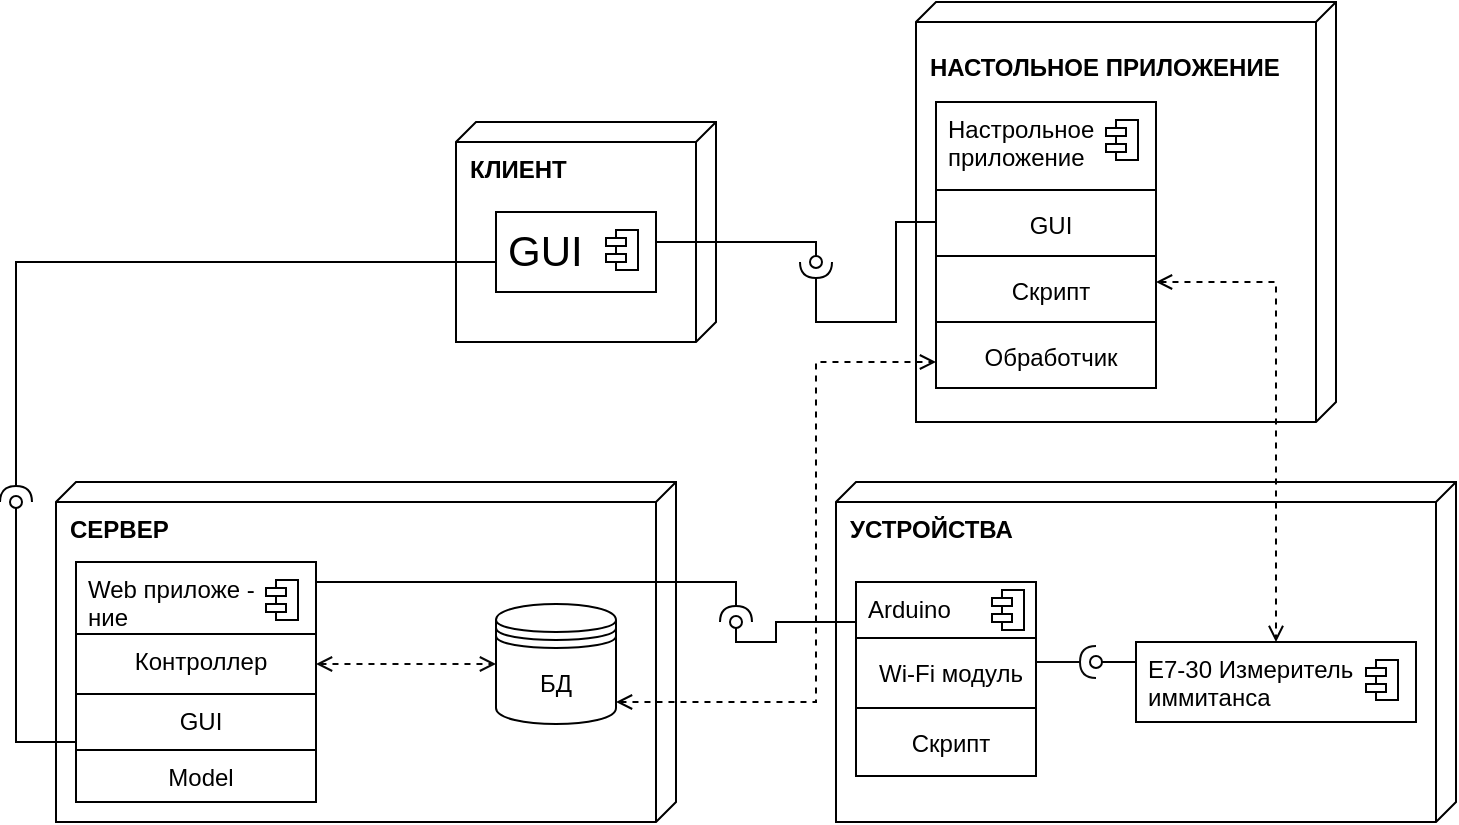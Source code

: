 <mxfile version="20.8.16" type="device"><diagram name="Страница 1" id="lpDK1pxn1RSsiu7UW4YT"><mxGraphModel dx="1493" dy="863" grid="1" gridSize="10" guides="1" tooltips="1" connect="1" arrows="1" fold="1" page="1" pageScale="1" pageWidth="827" pageHeight="1169" math="0" shadow="0"><root><mxCell id="0"/><mxCell id="M_rx56t6Bu8A0qhNAIwH-147" value="Декстоп" parent="0"/><mxCell id="M_rx56t6Bu8A0qhNAIwH-148" value="&lt;span style=&quot;font-size: 12px;&quot;&gt;&lt;b&gt;НАСТОЛЬНОЕ ПРИЛОЖЕНИЕ&lt;/b&gt;&lt;/span&gt;" style="verticalAlign=top;align=left;shape=cube;size=10;direction=south;fontStyle=0;html=1;boundedLbl=1;spacingLeft=5;labelBackgroundColor=none;fontSize=21;fontColor=default;" vertex="1" parent="M_rx56t6Bu8A0qhNAIwH-147"><mxGeometry x="504" y="10" width="210" height="210" as="geometry"/></mxCell><mxCell id="M_rx56t6Bu8A0qhNAIwH-150" value="" style="fontStyle=1;align=center;verticalAlign=top;childLayout=stackLayout;horizontal=1;horizontalStack=0;resizeParent=1;resizeParentMax=0;resizeLast=0;marginBottom=0;labelBackgroundColor=none;fontColor=default;" vertex="1" parent="M_rx56t6Bu8A0qhNAIwH-147"><mxGeometry x="304" y="125" width="80" height="40" as="geometry"/></mxCell><mxCell id="M_rx56t6Bu8A0qhNAIwH-151" value="&lt;font style=&quot;font-size: 21px;&quot;&gt;GUI&lt;/font&gt;" style="html=1;align=left;spacingLeft=4;verticalAlign=top;strokeColor=none;fillColor=none;labelBackgroundColor=none;fontColor=default;" vertex="1" parent="M_rx56t6Bu8A0qhNAIwH-150"><mxGeometry width="80" height="40" as="geometry"/></mxCell><mxCell id="M_rx56t6Bu8A0qhNAIwH-152" value="" style="shape=module;jettyWidth=10;jettyHeight=4;labelBackgroundColor=none;fontColor=default;" vertex="1" parent="M_rx56t6Bu8A0qhNAIwH-151"><mxGeometry x="1" width="16" height="20" relative="1" as="geometry"><mxPoint x="-25" y="9" as="offset"/></mxGeometry></mxCell><mxCell id="M_rx56t6Bu8A0qhNAIwH-128" value="Клиент" parent="0"/><mxCell id="M_rx56t6Bu8A0qhNAIwH-133" value="&lt;b&gt;КЛИЕНТ&lt;/b&gt;" style="verticalAlign=top;align=left;shape=cube;size=10;direction=south;fontStyle=0;html=1;boundedLbl=1;spacingLeft=5;" vertex="1" parent="M_rx56t6Bu8A0qhNAIwH-128"><mxGeometry x="274" y="70" width="130" height="110" as="geometry"/></mxCell><mxCell id="M_rx56t6Bu8A0qhNAIwH-66" value="Сервер" parent="0"/><mxCell id="M_rx56t6Bu8A0qhNAIwH-67" value="&lt;b&gt;СЕРВЕР&lt;/b&gt;" style="verticalAlign=top;align=left;shape=cube;size=10;direction=south;fontStyle=0;html=1;boundedLbl=1;spacingLeft=5;" vertex="1" parent="M_rx56t6Bu8A0qhNAIwH-66"><mxGeometry x="74" y="250" width="310" height="170" as="geometry"/></mxCell><mxCell id="M_rx56t6Bu8A0qhNAIwH-70" value="Устройства" parent="0"/><mxCell id="M_rx56t6Bu8A0qhNAIwH-106" value="&lt;b&gt;УСТРОЙСТВА&lt;/b&gt;" style="verticalAlign=top;align=left;shape=cube;size=10;direction=south;fontStyle=0;html=1;boundedLbl=1;spacingLeft=5;" vertex="1" parent="M_rx56t6Bu8A0qhNAIwH-70"><mxGeometry x="464" y="250" width="310" height="170" as="geometry"/></mxCell><mxCell id="M_rx56t6Bu8A0qhNAIwH-134" value="под-клиент" parent="0"/><mxCell id="M_rx56t6Bu8A0qhNAIwH-136" value="" style="fontStyle=1;align=center;verticalAlign=top;childLayout=stackLayout;horizontal=1;horizontalStack=0;resizeParent=1;resizeParentMax=0;resizeLast=0;marginBottom=0;labelBackgroundColor=none;fontColor=default;" vertex="1" parent="M_rx56t6Bu8A0qhNAIwH-134"><mxGeometry x="294" y="115" width="80" height="40" as="geometry"/></mxCell><mxCell id="M_rx56t6Bu8A0qhNAIwH-137" value="&lt;font style=&quot;font-size: 21px;&quot;&gt;GUI&lt;/font&gt;" style="html=1;align=left;spacingLeft=4;verticalAlign=top;strokeColor=none;fillColor=none;labelBackgroundColor=none;fontColor=default;" vertex="1" parent="M_rx56t6Bu8A0qhNAIwH-136"><mxGeometry width="80" height="40" as="geometry"/></mxCell><mxCell id="M_rx56t6Bu8A0qhNAIwH-138" value="" style="shape=module;jettyWidth=10;jettyHeight=4;labelBackgroundColor=none;fontColor=default;" vertex="1" parent="M_rx56t6Bu8A0qhNAIwH-137"><mxGeometry x="1" width="16" height="20" relative="1" as="geometry"><mxPoint x="-25" y="9" as="offset"/></mxGeometry></mxCell><mxCell id="M_rx56t6Bu8A0qhNAIwH-145" value="" style="endArrow=none;html=1;rounded=0;shadow=0;labelBackgroundColor=default;sketch=0;strokeColor=#000000;strokeWidth=1;fontSize=21;fontColor=default;endSize=6;targetPerimeterSpacing=0;jumpSize=6;entryX=0;entryY=0.625;entryDx=0;entryDy=0;entryPerimeter=0;endFill=0;startArrow=halfCircle;startFill=0;" edge="1" parent="M_rx56t6Bu8A0qhNAIwH-134" target="M_rx56t6Bu8A0qhNAIwH-137"><mxGeometry width="50" height="50" relative="1" as="geometry"><mxPoint x="54" y="260" as="sourcePoint"/><mxPoint x="234" y="160" as="targetPoint"/><Array as="points"><mxPoint x="54" y="140"/></Array></mxGeometry></mxCell><mxCell id="M_rx56t6Bu8A0qhNAIwH-146" value="" style="endArrow=none;html=1;rounded=0;shadow=0;labelBackgroundColor=default;sketch=0;strokeColor=#000000;strokeWidth=1;fontSize=21;fontColor=default;endSize=6;targetPerimeterSpacing=0;jumpSize=6;startArrow=oval;startFill=0;" edge="1" parent="M_rx56t6Bu8A0qhNAIwH-134"><mxGeometry width="50" height="50" relative="1" as="geometry"><mxPoint x="54" y="260" as="sourcePoint"/><mxPoint x="85" y="380" as="targetPoint"/><Array as="points"><mxPoint x="54" y="380"/></Array></mxGeometry></mxCell><mxCell id="1" value="под-сервер" parent="0"/><mxCell id="M_rx56t6Bu8A0qhNAIwH-3" value="" style="fontStyle=1;align=center;verticalAlign=middle;childLayout=stackLayout;horizontal=1;horizontalStack=0;resizeParent=1;resizeParentMax=0;resizeLast=0;marginBottom=0;" vertex="1" parent="1"><mxGeometry x="84" y="290" width="120" height="120" as="geometry"/></mxCell><mxCell id="M_rx56t6Bu8A0qhNAIwH-4" value="&lt;div style=&quot;&quot;&gt;&lt;span style=&quot;background-color: initial;&quot;&gt;Web&amp;nbsp;&lt;/span&gt;&lt;span style=&quot;background-color: initial;&quot;&gt;приложе -&lt;/span&gt;&lt;/div&gt;&lt;div style=&quot;&quot;&gt;&lt;span style=&quot;background-color: initial;&quot;&gt;ние&lt;/span&gt;&lt;/div&gt;" style="html=1;align=left;spacingLeft=4;verticalAlign=top;strokeColor=none;fillColor=none;" vertex="1" parent="M_rx56t6Bu8A0qhNAIwH-3"><mxGeometry width="120" height="120" as="geometry"/></mxCell><mxCell id="M_rx56t6Bu8A0qhNAIwH-5" value="" style="shape=module;jettyWidth=10;jettyHeight=4;" vertex="1" parent="M_rx56t6Bu8A0qhNAIwH-4"><mxGeometry x="1" width="16" height="20" relative="1" as="geometry"><mxPoint x="-25" y="9" as="offset"/></mxGeometry></mxCell><mxCell id="M_rx56t6Bu8A0qhNAIwH-44" value="" style="line;strokeWidth=1;fillColor=none;align=left;verticalAlign=middle;spacingTop=-1;spacingLeft=3;spacingRight=3;rotatable=0;labelPosition=right;points=[];portConstraint=eastwest;" vertex="1" parent="M_rx56t6Bu8A0qhNAIwH-4"><mxGeometry y="32" width="120" height="8" as="geometry"/></mxCell><mxCell id="M_rx56t6Bu8A0qhNAIwH-54" value="Контроллер" style="html=1;align=center;spacingLeft=4;verticalAlign=top;strokeColor=none;fillColor=none;" vertex="1" parent="M_rx56t6Bu8A0qhNAIwH-4"><mxGeometry y="36" width="120" height="30" as="geometry"/></mxCell><mxCell id="M_rx56t6Bu8A0qhNAIwH-57" value="" style="line;strokeWidth=1;fillColor=none;align=left;verticalAlign=middle;spacingTop=-1;spacingLeft=3;spacingRight=3;rotatable=0;labelPosition=right;points=[];portConstraint=eastwest;" vertex="1" parent="M_rx56t6Bu8A0qhNAIwH-4"><mxGeometry y="62" width="120" height="8" as="geometry"/></mxCell><mxCell id="M_rx56t6Bu8A0qhNAIwH-58" value="GUI" style="html=1;align=center;spacingLeft=4;verticalAlign=top;strokeColor=none;fillColor=none;" vertex="1" parent="M_rx56t6Bu8A0qhNAIwH-4"><mxGeometry y="66" width="120" height="28" as="geometry"/></mxCell><mxCell id="M_rx56t6Bu8A0qhNAIwH-60" value="" style="line;strokeWidth=1;fillColor=none;align=left;verticalAlign=middle;spacingTop=-1;spacingLeft=3;spacingRight=3;rotatable=0;labelPosition=right;points=[];portConstraint=eastwest;" vertex="1" parent="M_rx56t6Bu8A0qhNAIwH-4"><mxGeometry y="90" width="120" height="8" as="geometry"/></mxCell><mxCell id="M_rx56t6Bu8A0qhNAIwH-61" value="Model" style="html=1;align=center;spacingLeft=4;verticalAlign=top;strokeColor=none;fillColor=none;" vertex="1" parent="M_rx56t6Bu8A0qhNAIwH-4"><mxGeometry y="94" width="120" height="26" as="geometry"/></mxCell><mxCell id="M_rx56t6Bu8A0qhNAIwH-28" value="БД" style="shape=datastore;whiteSpace=wrap;html=1;" vertex="1" parent="1"><mxGeometry x="294" y="311" width="60" height="60" as="geometry"/></mxCell><mxCell id="M_rx56t6Bu8A0qhNAIwH-59" style="edgeStyle=orthogonalEdgeStyle;rounded=0;jumpSize=6;orthogonalLoop=1;jettySize=auto;html=1;exitX=1;exitY=0.5;exitDx=0;exitDy=0;entryX=0;entryY=0.5;entryDx=0;entryDy=0;shadow=0;strokeColor=#080808;strokeWidth=1;startArrow=open;startFill=0;endArrow=open;endFill=0;endSize=6;targetPerimeterSpacing=0;dashed=1;" edge="1" parent="1" source="M_rx56t6Bu8A0qhNAIwH-54" target="M_rx56t6Bu8A0qhNAIwH-28"><mxGeometry relative="1" as="geometry"/></mxCell><mxCell id="M_rx56t6Bu8A0qhNAIwH-131" value="" style="endArrow=halfCircle;html=1;rounded=0;shadow=0;labelBackgroundColor=default;sketch=0;strokeColor=#000000;strokeWidth=1;fontColor=default;endSize=6;targetPerimeterSpacing=0;jumpSize=6;exitX=1;exitY=0.083;exitDx=0;exitDy=0;exitPerimeter=0;endFill=0;" edge="1" parent="1"><mxGeometry width="50" height="50" relative="1" as="geometry"><mxPoint x="204" y="299.96" as="sourcePoint"/><mxPoint x="414" y="320" as="targetPoint"/><Array as="points"><mxPoint x="414" y="300"/></Array></mxGeometry></mxCell><mxCell id="M_rx56t6Bu8A0qhNAIwH-132" value="" style="endArrow=none;html=1;rounded=0;shadow=0;labelBackgroundColor=default;sketch=0;strokeColor=#000000;strokeWidth=1;fontColor=default;endSize=6;targetPerimeterSpacing=0;jumpSize=6;startArrow=oval;startFill=0;" edge="1" parent="1"><mxGeometry width="50" height="50" relative="1" as="geometry"><mxPoint x="414" y="320" as="sourcePoint"/><mxPoint x="474" y="320" as="targetPoint"/><Array as="points"><mxPoint x="414" y="330"/><mxPoint x="434" y="330"/><mxPoint x="434" y="320"/></Array></mxGeometry></mxCell><mxCell id="M_rx56t6Bu8A0qhNAIwH-83" value="под-устройства" parent="0"/><mxCell id="M_rx56t6Bu8A0qhNAIwH-92" value="" style="fontStyle=1;align=center;verticalAlign=top;childLayout=stackLayout;horizontal=1;horizontalStack=0;resizeParent=1;resizeParentMax=0;resizeLast=0;marginBottom=0;" vertex="1" parent="M_rx56t6Bu8A0qhNAIwH-83"><mxGeometry x="474" y="300" width="90" height="90" as="geometry"/></mxCell><mxCell id="M_rx56t6Bu8A0qhNAIwH-93" value="Arduino" style="html=1;align=left;spacingLeft=4;verticalAlign=top;strokeColor=none;fillColor=none;" vertex="1" parent="M_rx56t6Bu8A0qhNAIwH-92"><mxGeometry width="90" height="24" as="geometry"/></mxCell><mxCell id="M_rx56t6Bu8A0qhNAIwH-94" value="" style="shape=module;jettyWidth=10;jettyHeight=4;" vertex="1" parent="M_rx56t6Bu8A0qhNAIwH-93"><mxGeometry x="1" width="16" height="20" relative="1" as="geometry"><mxPoint x="-22" y="4" as="offset"/></mxGeometry></mxCell><mxCell id="M_rx56t6Bu8A0qhNAIwH-95" value="" style="line;strokeWidth=1;fillColor=none;align=left;verticalAlign=middle;spacingTop=-1;spacingLeft=3;spacingRight=3;rotatable=0;labelPosition=right;points=[];portConstraint=eastwest;" vertex="1" parent="M_rx56t6Bu8A0qhNAIwH-92"><mxGeometry y="24" width="90" height="8" as="geometry"/></mxCell><mxCell id="M_rx56t6Bu8A0qhNAIwH-96" value="Wi-Fi модуль" style="html=1;align=center;spacingLeft=4;verticalAlign=top;strokeColor=none;fillColor=none;" vertex="1" parent="M_rx56t6Bu8A0qhNAIwH-92"><mxGeometry y="32" width="90" height="25" as="geometry"/></mxCell><mxCell id="M_rx56t6Bu8A0qhNAIwH-97" value="" style="line;strokeWidth=1;fillColor=none;align=left;verticalAlign=middle;spacingTop=-1;spacingLeft=3;spacingRight=3;rotatable=0;labelPosition=right;points=[];portConstraint=eastwest;" vertex="1" parent="M_rx56t6Bu8A0qhNAIwH-92"><mxGeometry y="57" width="90" height="8" as="geometry"/></mxCell><mxCell id="M_rx56t6Bu8A0qhNAIwH-98" value="Скрипт" style="html=1;align=center;spacingLeft=4;verticalAlign=top;strokeColor=none;fillColor=none;" vertex="1" parent="M_rx56t6Bu8A0qhNAIwH-92"><mxGeometry y="65" width="90" height="25" as="geometry"/></mxCell><mxCell id="M_rx56t6Bu8A0qhNAIwH-99" value="" style="fontStyle=1;align=center;verticalAlign=top;childLayout=stackLayout;horizontal=1;horizontalStack=0;resizeParent=1;resizeParentMax=0;resizeLast=0;marginBottom=0;" vertex="1" parent="M_rx56t6Bu8A0qhNAIwH-83"><mxGeometry x="474" y="300" width="90" height="97" as="geometry"/></mxCell><mxCell id="M_rx56t6Bu8A0qhNAIwH-100" value="Arduino" style="html=1;align=left;spacingLeft=4;verticalAlign=top;strokeColor=none;fillColor=none;" vertex="1" parent="M_rx56t6Bu8A0qhNAIwH-99"><mxGeometry width="90" height="24" as="geometry"/></mxCell><mxCell id="M_rx56t6Bu8A0qhNAIwH-101" value="" style="shape=module;jettyWidth=10;jettyHeight=4;" vertex="1" parent="M_rx56t6Bu8A0qhNAIwH-100"><mxGeometry x="1" width="16" height="20" relative="1" as="geometry"><mxPoint x="-22" y="4" as="offset"/></mxGeometry></mxCell><mxCell id="M_rx56t6Bu8A0qhNAIwH-102" value="" style="line;strokeWidth=1;fillColor=none;align=left;verticalAlign=middle;spacingTop=-1;spacingLeft=3;spacingRight=3;rotatable=0;labelPosition=right;points=[];portConstraint=eastwest;" vertex="1" parent="M_rx56t6Bu8A0qhNAIwH-99"><mxGeometry y="24" width="90" height="8" as="geometry"/></mxCell><mxCell id="M_rx56t6Bu8A0qhNAIwH-103" value="Wi-Fi модуль" style="html=1;align=center;spacingLeft=4;verticalAlign=top;strokeColor=none;fillColor=none;" vertex="1" parent="M_rx56t6Bu8A0qhNAIwH-99"><mxGeometry y="32" width="90" height="27" as="geometry"/></mxCell><mxCell id="M_rx56t6Bu8A0qhNAIwH-104" value="" style="line;strokeWidth=1;fillColor=none;align=left;verticalAlign=middle;spacingTop=-1;spacingLeft=3;spacingRight=3;rotatable=0;labelPosition=right;points=[];portConstraint=eastwest;" vertex="1" parent="M_rx56t6Bu8A0qhNAIwH-99"><mxGeometry y="59" width="90" height="8" as="geometry"/></mxCell><mxCell id="M_rx56t6Bu8A0qhNAIwH-105" value="Скрипт" style="html=1;align=center;spacingLeft=4;verticalAlign=top;strokeColor=none;fillColor=none;" vertex="1" parent="M_rx56t6Bu8A0qhNAIwH-99"><mxGeometry y="67" width="90" height="30" as="geometry"/></mxCell><mxCell id="M_rx56t6Bu8A0qhNAIwH-123" value="" style="fontStyle=1;align=center;verticalAlign=top;childLayout=stackLayout;horizontal=1;horizontalStack=0;resizeParent=1;resizeParentMax=0;resizeLast=0;marginBottom=0;" vertex="1" parent="M_rx56t6Bu8A0qhNAIwH-83"><mxGeometry x="614" y="330" width="140" height="40" as="geometry"/></mxCell><mxCell id="M_rx56t6Bu8A0qhNAIwH-124" value="E7-30 Измеритель &lt;br&gt;иммитанса" style="html=1;align=left;spacingLeft=4;verticalAlign=top;strokeColor=none;fillColor=none;" vertex="1" parent="M_rx56t6Bu8A0qhNAIwH-123"><mxGeometry width="140" height="40" as="geometry"/></mxCell><mxCell id="M_rx56t6Bu8A0qhNAIwH-125" value="" style="shape=module;jettyWidth=10;jettyHeight=4;" vertex="1" parent="M_rx56t6Bu8A0qhNAIwH-124"><mxGeometry x="1" width="16" height="20" relative="1" as="geometry"><mxPoint x="-25" y="9" as="offset"/></mxGeometry></mxCell><mxCell id="M_rx56t6Bu8A0qhNAIwH-126" value="" style="endArrow=halfCircle;html=1;rounded=0;shadow=0;strokeColor=#080808;strokeWidth=1;fontColor=default;endSize=6;targetPerimeterSpacing=0;jumpSize=6;endFill=0;" edge="1" parent="M_rx56t6Bu8A0qhNAIwH-83"><mxGeometry width="50" height="50" relative="1" as="geometry"><mxPoint x="564" y="340" as="sourcePoint"/><mxPoint x="594" y="340" as="targetPoint"/></mxGeometry></mxCell><mxCell id="M_rx56t6Bu8A0qhNAIwH-127" value="" style="endArrow=none;html=1;shadow=0;strokeColor=#000000;strokeWidth=1;fontColor=default;endSize=6;targetPerimeterSpacing=0;jumpSize=6;entryX=0;entryY=0.25;entryDx=0;entryDy=0;startArrow=oval;startFill=0;labelBackgroundColor=default;rounded=0;" edge="1" parent="M_rx56t6Bu8A0qhNAIwH-83" target="M_rx56t6Bu8A0qhNAIwH-124"><mxGeometry width="50" height="50" relative="1" as="geometry"><mxPoint x="594" y="340" as="sourcePoint"/><mxPoint x="634" y="361" as="targetPoint"/></mxGeometry></mxCell><mxCell id="M_rx56t6Bu8A0qhNAIwH-153" value="под-декстоп" parent="0"/><mxCell id="M_rx56t6Bu8A0qhNAIwH-166" value="" style="fontStyle=1;align=center;verticalAlign=top;childLayout=stackLayout;horizontal=1;horizontalStack=0;resizeParent=1;resizeParentMax=0;resizeLast=0;marginBottom=0;labelBackgroundColor=none;fontSize=12;fontColor=default;" vertex="1" parent="M_rx56t6Bu8A0qhNAIwH-153"><mxGeometry x="514" y="60" width="110" height="143" as="geometry"/></mxCell><mxCell id="M_rx56t6Bu8A0qhNAIwH-167" value="Настрольное&lt;br&gt;приложение" style="html=1;align=left;spacingLeft=4;verticalAlign=top;strokeColor=none;fillColor=none;labelBackgroundColor=none;fontSize=12;fontColor=default;" vertex="1" parent="M_rx56t6Bu8A0qhNAIwH-166"><mxGeometry width="110" height="40" as="geometry"/></mxCell><mxCell id="M_rx56t6Bu8A0qhNAIwH-168" value="" style="shape=module;jettyWidth=10;jettyHeight=4;labelBackgroundColor=none;fontSize=12;fontColor=default;" vertex="1" parent="M_rx56t6Bu8A0qhNAIwH-167"><mxGeometry x="1" width="16" height="20" relative="1" as="geometry"><mxPoint x="-25" y="9" as="offset"/></mxGeometry></mxCell><mxCell id="M_rx56t6Bu8A0qhNAIwH-169" value="" style="line;strokeWidth=1;fillColor=none;align=left;verticalAlign=middle;spacingTop=-1;spacingLeft=3;spacingRight=3;rotatable=0;labelPosition=right;points=[];portConstraint=eastwest;labelBackgroundColor=none;fontSize=12;fontColor=default;" vertex="1" parent="M_rx56t6Bu8A0qhNAIwH-166"><mxGeometry y="40" width="110" height="8" as="geometry"/></mxCell><mxCell id="M_rx56t6Bu8A0qhNAIwH-170" value="GUI" style="html=1;align=center;spacingLeft=4;verticalAlign=top;strokeColor=none;fillColor=none;labelBackgroundColor=none;fontSize=12;fontColor=default;" vertex="1" parent="M_rx56t6Bu8A0qhNAIwH-166"><mxGeometry y="48" width="110" height="25" as="geometry"/></mxCell><mxCell id="M_rx56t6Bu8A0qhNAIwH-172" value="" style="line;strokeWidth=1;fillColor=none;align=left;verticalAlign=middle;spacingTop=-1;spacingLeft=3;spacingRight=3;rotatable=0;labelPosition=right;points=[];portConstraint=eastwest;labelBackgroundColor=none;fontSize=12;fontColor=default;" vertex="1" parent="M_rx56t6Bu8A0qhNAIwH-166"><mxGeometry y="73" width="110" height="8" as="geometry"/></mxCell><mxCell id="M_rx56t6Bu8A0qhNAIwH-173" value="Скрипт" style="html=1;align=center;spacingLeft=4;verticalAlign=top;strokeColor=none;fillColor=none;labelBackgroundColor=none;fontSize=12;fontColor=default;" vertex="1" parent="M_rx56t6Bu8A0qhNAIwH-166"><mxGeometry y="81" width="110" height="25" as="geometry"/></mxCell><mxCell id="M_rx56t6Bu8A0qhNAIwH-179" value="" style="line;strokeWidth=1;fillColor=none;align=left;verticalAlign=middle;spacingTop=-1;spacingLeft=3;spacingRight=3;rotatable=0;labelPosition=right;points=[];portConstraint=eastwest;labelBackgroundColor=none;fontSize=12;fontColor=default;" vertex="1" parent="M_rx56t6Bu8A0qhNAIwH-166"><mxGeometry y="106" width="110" height="8" as="geometry"/></mxCell><mxCell id="M_rx56t6Bu8A0qhNAIwH-180" value="Обработчик" style="html=1;align=center;spacingLeft=4;verticalAlign=top;strokeColor=none;fillColor=none;labelBackgroundColor=none;fontSize=12;fontColor=default;" vertex="1" parent="M_rx56t6Bu8A0qhNAIwH-166"><mxGeometry y="114" width="110" height="29" as="geometry"/></mxCell><mxCell id="M_rx56t6Bu8A0qhNAIwH-176" value="" style="endArrow=none;html=1;rounded=0;shadow=0;labelBackgroundColor=default;sketch=0;strokeColor=#000000;strokeWidth=1;fontSize=12;fontColor=default;endSize=6;targetPerimeterSpacing=0;jumpSize=6;startArrow=halfCircle;startFill=0;" edge="1" parent="M_rx56t6Bu8A0qhNAIwH-153"><mxGeometry width="50" height="50" relative="1" as="geometry"><mxPoint x="454" y="140" as="sourcePoint"/><mxPoint x="514" y="120" as="targetPoint"/><Array as="points"><mxPoint x="454" y="170"/><mxPoint x="494" y="170"/><mxPoint x="494" y="120"/></Array></mxGeometry></mxCell><mxCell id="M_rx56t6Bu8A0qhNAIwH-177" value="" style="endArrow=oval;html=1;rounded=0;shadow=0;labelBackgroundColor=default;sketch=0;strokeColor=#000000;strokeWidth=1;fontSize=12;fontColor=default;endSize=6;targetPerimeterSpacing=0;jumpSize=6;endFill=0;" edge="1" parent="M_rx56t6Bu8A0qhNAIwH-153"><mxGeometry width="50" height="50" relative="1" as="geometry"><mxPoint x="374" y="130" as="sourcePoint"/><mxPoint x="454" y="140" as="targetPoint"/><Array as="points"><mxPoint x="454" y="130"/></Array></mxGeometry></mxCell><mxCell id="M_rx56t6Bu8A0qhNAIwH-181" value="" style="endArrow=open;dashed=1;html=1;rounded=0;shadow=0;labelBackgroundColor=default;sketch=0;strokeColor=#000000;strokeWidth=1;fontSize=12;fontColor=default;endSize=6;targetPerimeterSpacing=0;jumpSize=6;entryX=0.5;entryY=0;entryDx=0;entryDy=0;startArrow=open;startFill=0;endFill=0;" edge="1" parent="M_rx56t6Bu8A0qhNAIwH-153" target="M_rx56t6Bu8A0qhNAIwH-124"><mxGeometry width="50" height="50" relative="1" as="geometry"><mxPoint x="624" y="150" as="sourcePoint"/><mxPoint x="744" y="190" as="targetPoint"/><Array as="points"><mxPoint x="684" y="150"/></Array></mxGeometry></mxCell><mxCell id="M_rx56t6Bu8A0qhNAIwH-182" value="" style="endArrow=open;dashed=1;html=1;rounded=0;shadow=0;labelBackgroundColor=default;sketch=0;strokeColor=#000000;strokeWidth=1;fontSize=12;fontColor=default;endSize=6;targetPerimeterSpacing=0;jumpSize=6;entryX=0;entryY=0.552;entryDx=0;entryDy=0;entryPerimeter=0;startArrow=open;startFill=0;endFill=0;" edge="1" parent="M_rx56t6Bu8A0qhNAIwH-153" target="M_rx56t6Bu8A0qhNAIwH-180"><mxGeometry width="50" height="50" relative="1" as="geometry"><mxPoint x="354" y="360" as="sourcePoint"/><mxPoint x="504" y="200" as="targetPoint"/><Array as="points"><mxPoint x="454" y="360"/><mxPoint x="454" y="190"/></Array></mxGeometry></mxCell></root></mxGraphModel></diagram></mxfile>
